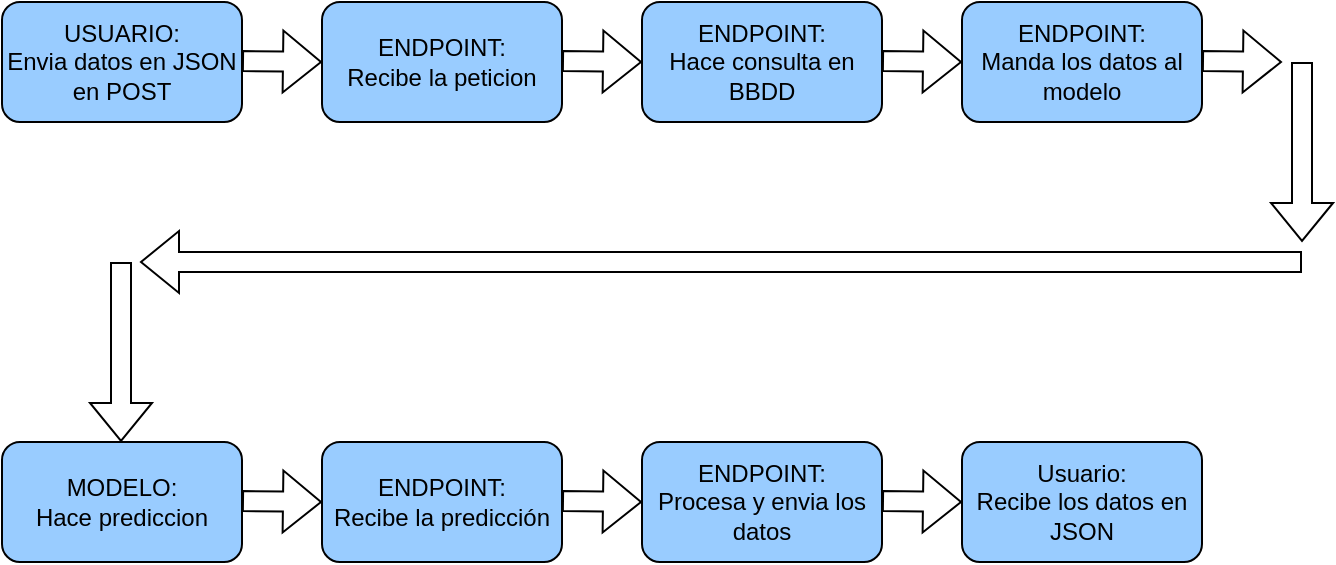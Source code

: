 <mxfile version="22.0.4" type="device">
  <diagram name="Página-1" id="CRh-pnUSrE3P1k3EgJ7w">
    <mxGraphModel dx="1313" dy="586" grid="1" gridSize="10" guides="1" tooltips="1" connect="1" arrows="1" fold="1" page="1" pageScale="1" pageWidth="827" pageHeight="1169" math="0" shadow="0">
      <root>
        <mxCell id="0" />
        <mxCell id="1" parent="0" />
        <mxCell id="WTjNAmjStdD1VnZZRmOx-2" value="USUARIO:&lt;br&gt;Envia datos en JSON en POST" style="rounded=1;whiteSpace=wrap;html=1;fillColor=#99CCFF;" vertex="1" parent="1">
          <mxGeometry x="40" y="40" width="120" height="60" as="geometry" />
        </mxCell>
        <mxCell id="WTjNAmjStdD1VnZZRmOx-3" value="" style="shape=flexArrow;endArrow=classic;html=1;rounded=0;" edge="1" parent="1">
          <mxGeometry width="50" height="50" relative="1" as="geometry">
            <mxPoint x="160" y="69.5" as="sourcePoint" />
            <mxPoint x="200" y="70" as="targetPoint" />
          </mxGeometry>
        </mxCell>
        <mxCell id="WTjNAmjStdD1VnZZRmOx-4" value="ENDPOINT:&lt;br&gt;Recibe la peticion" style="rounded=1;whiteSpace=wrap;html=1;fillColor=#99CCFF;" vertex="1" parent="1">
          <mxGeometry x="200" y="40" width="120" height="60" as="geometry" />
        </mxCell>
        <mxCell id="WTjNAmjStdD1VnZZRmOx-5" value="" style="shape=flexArrow;endArrow=classic;html=1;rounded=0;" edge="1" parent="1">
          <mxGeometry width="50" height="50" relative="1" as="geometry">
            <mxPoint x="320" y="69.5" as="sourcePoint" />
            <mxPoint x="360" y="70" as="targetPoint" />
          </mxGeometry>
        </mxCell>
        <mxCell id="WTjNAmjStdD1VnZZRmOx-7" value="ENDPOINT:&lt;br style=&quot;border-color: var(--border-color);&quot;&gt;Hace consulta en BBDD" style="rounded=1;whiteSpace=wrap;html=1;fillColor=#99CCFF;" vertex="1" parent="1">
          <mxGeometry x="360" y="40" width="120" height="60" as="geometry" />
        </mxCell>
        <mxCell id="WTjNAmjStdD1VnZZRmOx-8" value="" style="shape=flexArrow;endArrow=classic;html=1;rounded=0;" edge="1" parent="1">
          <mxGeometry width="50" height="50" relative="1" as="geometry">
            <mxPoint x="480" y="69.5" as="sourcePoint" />
            <mxPoint x="520" y="70" as="targetPoint" />
          </mxGeometry>
        </mxCell>
        <mxCell id="WTjNAmjStdD1VnZZRmOx-9" value="ENDPOINT:&lt;br style=&quot;border-color: var(--border-color);&quot;&gt;Manda los datos al modelo" style="rounded=1;whiteSpace=wrap;html=1;fillColor=#99CCFF;" vertex="1" parent="1">
          <mxGeometry x="520" y="40" width="120" height="60" as="geometry" />
        </mxCell>
        <mxCell id="WTjNAmjStdD1VnZZRmOx-10" value="" style="shape=flexArrow;endArrow=classic;html=1;rounded=0;" edge="1" parent="1">
          <mxGeometry width="50" height="50" relative="1" as="geometry">
            <mxPoint x="640" y="69.5" as="sourcePoint" />
            <mxPoint x="680" y="70" as="targetPoint" />
          </mxGeometry>
        </mxCell>
        <mxCell id="WTjNAmjStdD1VnZZRmOx-11" value="" style="shape=flexArrow;endArrow=classic;html=1;rounded=0;" edge="1" parent="1">
          <mxGeometry width="50" height="50" relative="1" as="geometry">
            <mxPoint x="690" y="70" as="sourcePoint" />
            <mxPoint x="690" y="160" as="targetPoint" />
          </mxGeometry>
        </mxCell>
        <mxCell id="WTjNAmjStdD1VnZZRmOx-12" value="" style="shape=flexArrow;endArrow=classic;html=1;rounded=0;" edge="1" parent="1">
          <mxGeometry width="50" height="50" relative="1" as="geometry">
            <mxPoint x="690" y="170" as="sourcePoint" />
            <mxPoint x="109" y="170" as="targetPoint" />
          </mxGeometry>
        </mxCell>
        <mxCell id="WTjNAmjStdD1VnZZRmOx-14" value="MODELO:&lt;br&gt;Hace prediccion" style="rounded=1;whiteSpace=wrap;html=1;fillColor=#99CCFF;" vertex="1" parent="1">
          <mxGeometry x="40" y="260" width="120" height="60" as="geometry" />
        </mxCell>
        <mxCell id="WTjNAmjStdD1VnZZRmOx-15" value="" style="shape=flexArrow;endArrow=classic;html=1;rounded=0;" edge="1" parent="1">
          <mxGeometry width="50" height="50" relative="1" as="geometry">
            <mxPoint x="160" y="289.5" as="sourcePoint" />
            <mxPoint x="200" y="290" as="targetPoint" />
          </mxGeometry>
        </mxCell>
        <mxCell id="WTjNAmjStdD1VnZZRmOx-16" value="ENDPOINT:&lt;br&gt;Recibe la predicción" style="rounded=1;whiteSpace=wrap;html=1;fillColor=#99CCFF;" vertex="1" parent="1">
          <mxGeometry x="200" y="260" width="120" height="60" as="geometry" />
        </mxCell>
        <mxCell id="WTjNAmjStdD1VnZZRmOx-17" value="ENDPOINT:&lt;br&gt;Procesa y envia los datos" style="rounded=1;whiteSpace=wrap;html=1;fillColor=#99CCFF;" vertex="1" parent="1">
          <mxGeometry x="360" y="260" width="120" height="60" as="geometry" />
        </mxCell>
        <mxCell id="WTjNAmjStdD1VnZZRmOx-21" value="" style="shape=flexArrow;endArrow=classic;html=1;rounded=0;" edge="1" parent="1">
          <mxGeometry width="50" height="50" relative="1" as="geometry">
            <mxPoint x="320" y="289.5" as="sourcePoint" />
            <mxPoint x="360" y="290" as="targetPoint" />
          </mxGeometry>
        </mxCell>
        <mxCell id="WTjNAmjStdD1VnZZRmOx-22" value="" style="shape=flexArrow;endArrow=classic;html=1;rounded=0;" edge="1" parent="1">
          <mxGeometry width="50" height="50" relative="1" as="geometry">
            <mxPoint x="480" y="289.5" as="sourcePoint" />
            <mxPoint x="520" y="290" as="targetPoint" />
          </mxGeometry>
        </mxCell>
        <mxCell id="WTjNAmjStdD1VnZZRmOx-23" value="Usuario:&lt;br&gt;Recibe los datos en JSON" style="rounded=1;whiteSpace=wrap;html=1;fillColor=#99CCFF;" vertex="1" parent="1">
          <mxGeometry x="520" y="260" width="120" height="60" as="geometry" />
        </mxCell>
        <mxCell id="WTjNAmjStdD1VnZZRmOx-26" value="" style="shape=flexArrow;endArrow=classic;html=1;rounded=0;" edge="1" parent="1">
          <mxGeometry width="50" height="50" relative="1" as="geometry">
            <mxPoint x="99.5" y="170" as="sourcePoint" />
            <mxPoint x="99.5" y="260" as="targetPoint" />
          </mxGeometry>
        </mxCell>
      </root>
    </mxGraphModel>
  </diagram>
</mxfile>
